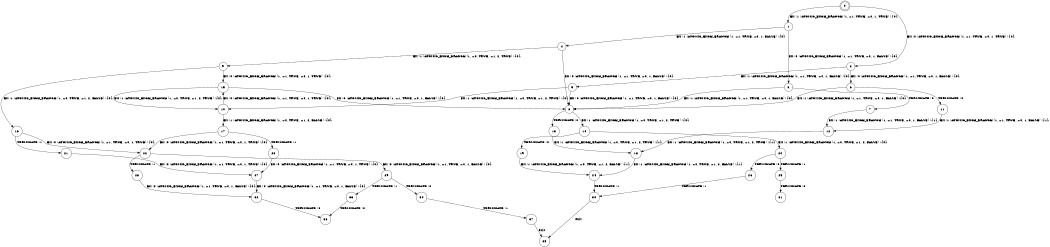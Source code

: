 digraph BCG {
size = "7, 10.5";
center = TRUE;
node [shape = circle];
0 [peripheries = 2];
0 -> 1 [label = "EX !1 !ATOMIC_EXCH_BRANCH (1, +1, TRUE, +0, 1, TRUE) !{0}"];
0 -> 2 [label = "EX !0 !ATOMIC_EXCH_BRANCH (1, +1, TRUE, +0, 1, TRUE) !{0}"];
1 -> 3 [label = "EX !0 !ATOMIC_EXCH_BRANCH (1, +1, TRUE, +0, 1, FALSE) !{0}"];
1 -> 4 [label = "EX !1 !ATOMIC_EXCH_BRANCH (1, +1, TRUE, +0, 1, FALSE) !{0}"];
2 -> 5 [label = "EX !1 !ATOMIC_EXCH_BRANCH (1, +1, TRUE, +0, 1, FALSE) !{0}"];
2 -> 6 [label = "EX !0 !ATOMIC_EXCH_BRANCH (1, +1, TRUE, +0, 1, FALSE) !{0}"];
3 -> 7 [label = "TERMINATE !0"];
3 -> 8 [label = "EX !1 !ATOMIC_EXCH_BRANCH (1, +1, TRUE, +0, 1, FALSE) !{0}"];
4 -> 8 [label = "EX !0 !ATOMIC_EXCH_BRANCH (1, +1, TRUE, +0, 1, FALSE) !{0}"];
4 -> 9 [label = "EX !1 !ATOMIC_EXCH_BRANCH (1, +0, TRUE, +1, 2, TRUE) !{0}"];
5 -> 10 [label = "EX !1 !ATOMIC_EXCH_BRANCH (1, +0, TRUE, +1, 2, TRUE) !{0}"];
5 -> 8 [label = "EX !0 !ATOMIC_EXCH_BRANCH (1, +1, TRUE, +0, 1, FALSE) !{0}"];
6 -> 11 [label = "TERMINATE !0"];
6 -> 8 [label = "EX !1 !ATOMIC_EXCH_BRANCH (1, +1, TRUE, +0, 1, FALSE) !{0}"];
7 -> 12 [label = "EX !1 !ATOMIC_EXCH_BRANCH (1, +1, TRUE, +0, 1, FALSE) !{1}"];
8 -> 13 [label = "TERMINATE !0"];
8 -> 14 [label = "EX !1 !ATOMIC_EXCH_BRANCH (1, +0, TRUE, +1, 2, TRUE) !{0}"];
9 -> 15 [label = "EX !0 !ATOMIC_EXCH_BRANCH (1, +1, TRUE, +0, 1, TRUE) !{0}"];
9 -> 16 [label = "EX !1 !ATOMIC_EXCH_BRANCH (1, +0, TRUE, +1, 2, FALSE) !{0}"];
10 -> 17 [label = "EX !1 !ATOMIC_EXCH_BRANCH (1, +0, TRUE, +1, 2, FALSE) !{0}"];
10 -> 15 [label = "EX !0 !ATOMIC_EXCH_BRANCH (1, +1, TRUE, +0, 1, TRUE) !{0}"];
11 -> 12 [label = "EX !1 !ATOMIC_EXCH_BRANCH (1, +1, TRUE, +0, 1, FALSE) !{1}"];
12 -> 18 [label = "EX !1 !ATOMIC_EXCH_BRANCH (1, +0, TRUE, +1, 2, TRUE) !{1}"];
13 -> 18 [label = "EX !1 !ATOMIC_EXCH_BRANCH (1, +0, TRUE, +1, 2, TRUE) !{1}"];
14 -> 19 [label = "TERMINATE !0"];
14 -> 20 [label = "EX !1 !ATOMIC_EXCH_BRANCH (1, +0, TRUE, +1, 2, FALSE) !{0}"];
15 -> 10 [label = "EX !1 !ATOMIC_EXCH_BRANCH (1, +0, TRUE, +1, 2, TRUE) !{0}"];
15 -> 8 [label = "EX !0 !ATOMIC_EXCH_BRANCH (1, +1, TRUE, +0, 1, FALSE) !{0}"];
16 -> 21 [label = "TERMINATE !1"];
16 -> 22 [label = "EX !0 !ATOMIC_EXCH_BRANCH (1, +1, TRUE, +0, 1, TRUE) !{0}"];
17 -> 23 [label = "TERMINATE !1"];
17 -> 22 [label = "EX !0 !ATOMIC_EXCH_BRANCH (1, +1, TRUE, +0, 1, TRUE) !{0}"];
18 -> 24 [label = "EX !1 !ATOMIC_EXCH_BRANCH (1, +0, TRUE, +1, 2, FALSE) !{1}"];
19 -> 24 [label = "EX !1 !ATOMIC_EXCH_BRANCH (1, +0, TRUE, +1, 2, FALSE) !{1}"];
20 -> 25 [label = "TERMINATE !1"];
20 -> 26 [label = "TERMINATE !0"];
21 -> 27 [label = "EX !0 !ATOMIC_EXCH_BRANCH (1, +1, TRUE, +0, 1, TRUE) !{0}"];
22 -> 28 [label = "TERMINATE !1"];
22 -> 29 [label = "EX !0 !ATOMIC_EXCH_BRANCH (1, +1, TRUE, +0, 1, FALSE) !{0}"];
23 -> 27 [label = "EX !0 !ATOMIC_EXCH_BRANCH (1, +1, TRUE, +0, 1, TRUE) !{0}"];
24 -> 30 [label = "TERMINATE !1"];
25 -> 31 [label = "TERMINATE !0"];
26 -> 30 [label = "TERMINATE !1"];
27 -> 32 [label = "EX !0 !ATOMIC_EXCH_BRANCH (1, +1, TRUE, +0, 1, FALSE) !{0}"];
28 -> 32 [label = "EX !0 !ATOMIC_EXCH_BRANCH (1, +1, TRUE, +0, 1, FALSE) !{0}"];
29 -> 33 [label = "TERMINATE !1"];
29 -> 34 [label = "TERMINATE !0"];
30 -> 35 [label = "exit"];
32 -> 36 [label = "TERMINATE !0"];
33 -> 36 [label = "TERMINATE !0"];
34 -> 37 [label = "TERMINATE !1"];
37 -> 35 [label = "exit"];
}
